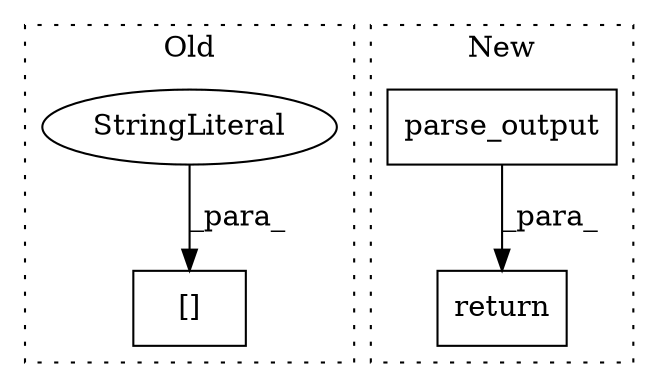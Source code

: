 digraph G {
subgraph cluster0 {
1 [label="[]" a="2" s="1977,1998" l="12,1" shape="box"];
3 [label="StringLiteral" a="45" s="1989" l="9" shape="ellipse"];
label = "Old";
style="dotted";
}
subgraph cluster1 {
2 [label="parse_output" a="32" s="2150,2191" l="13,1" shape="box"];
4 [label="return" a="41" s="2349" l="7" shape="box"];
label = "New";
style="dotted";
}
2 -> 4 [label="_para_"];
3 -> 1 [label="_para_"];
}